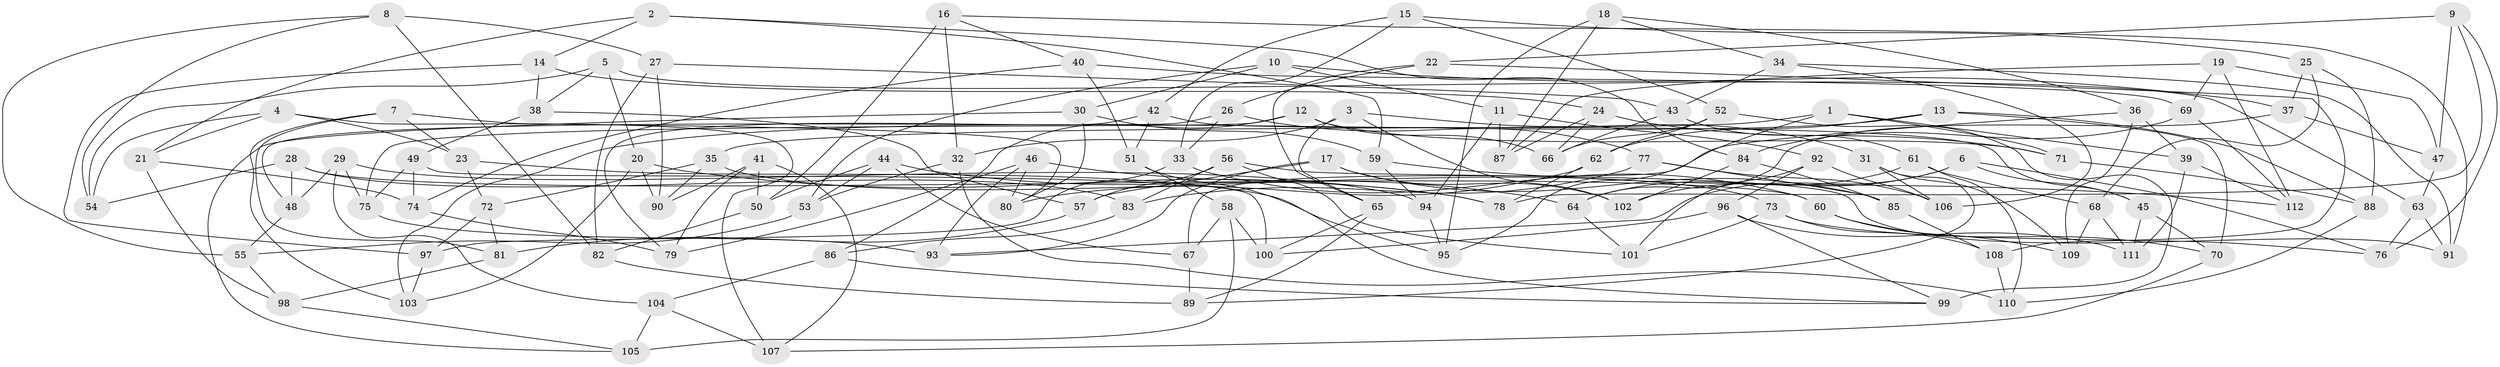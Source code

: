 // Generated by graph-tools (version 1.1) at 2025/50/03/09/25 03:50:47]
// undirected, 112 vertices, 224 edges
graph export_dot {
graph [start="1"]
  node [color=gray90,style=filled];
  1;
  2;
  3;
  4;
  5;
  6;
  7;
  8;
  9;
  10;
  11;
  12;
  13;
  14;
  15;
  16;
  17;
  18;
  19;
  20;
  21;
  22;
  23;
  24;
  25;
  26;
  27;
  28;
  29;
  30;
  31;
  32;
  33;
  34;
  35;
  36;
  37;
  38;
  39;
  40;
  41;
  42;
  43;
  44;
  45;
  46;
  47;
  48;
  49;
  50;
  51;
  52;
  53;
  54;
  55;
  56;
  57;
  58;
  59;
  60;
  61;
  62;
  63;
  64;
  65;
  66;
  67;
  68;
  69;
  70;
  71;
  72;
  73;
  74;
  75;
  76;
  77;
  78;
  79;
  80;
  81;
  82;
  83;
  84;
  85;
  86;
  87;
  88;
  89;
  90;
  91;
  92;
  93;
  94;
  95;
  96;
  97;
  98;
  99;
  100;
  101;
  102;
  103;
  104;
  105;
  106;
  107;
  108;
  109;
  110;
  111;
  112;
  1 -- 95;
  1 -- 35;
  1 -- 71;
  1 -- 39;
  2 -- 14;
  2 -- 59;
  2 -- 21;
  2 -- 84;
  3 -- 31;
  3 -- 32;
  3 -- 65;
  3 -- 102;
  4 -- 23;
  4 -- 21;
  4 -- 107;
  4 -- 54;
  5 -- 38;
  5 -- 63;
  5 -- 54;
  5 -- 20;
  6 -- 102;
  6 -- 76;
  6 -- 45;
  6 -- 93;
  7 -- 80;
  7 -- 103;
  7 -- 23;
  7 -- 81;
  8 -- 27;
  8 -- 82;
  8 -- 55;
  8 -- 54;
  9 -- 76;
  9 -- 78;
  9 -- 47;
  9 -- 22;
  10 -- 30;
  10 -- 53;
  10 -- 11;
  10 -- 37;
  11 -- 94;
  11 -- 92;
  11 -- 87;
  12 -- 71;
  12 -- 66;
  12 -- 75;
  12 -- 86;
  13 -- 103;
  13 -- 70;
  13 -- 62;
  13 -- 88;
  14 -- 24;
  14 -- 38;
  14 -- 97;
  15 -- 52;
  15 -- 33;
  15 -- 42;
  15 -- 25;
  16 -- 91;
  16 -- 50;
  16 -- 32;
  16 -- 40;
  17 -- 85;
  17 -- 102;
  17 -- 93;
  17 -- 57;
  18 -- 87;
  18 -- 36;
  18 -- 95;
  18 -- 34;
  19 -- 47;
  19 -- 112;
  19 -- 69;
  19 -- 87;
  20 -- 90;
  20 -- 78;
  20 -- 103;
  21 -- 98;
  21 -- 74;
  22 -- 65;
  22 -- 108;
  22 -- 26;
  23 -- 95;
  23 -- 72;
  24 -- 71;
  24 -- 87;
  24 -- 66;
  25 -- 88;
  25 -- 68;
  25 -- 37;
  26 -- 33;
  26 -- 77;
  26 -- 48;
  27 -- 82;
  27 -- 43;
  27 -- 90;
  28 -- 83;
  28 -- 48;
  28 -- 60;
  28 -- 54;
  29 -- 104;
  29 -- 94;
  29 -- 48;
  29 -- 75;
  30 -- 80;
  30 -- 59;
  30 -- 105;
  31 -- 106;
  31 -- 89;
  31 -- 109;
  32 -- 110;
  32 -- 53;
  33 -- 60;
  33 -- 97;
  34 -- 91;
  34 -- 106;
  34 -- 43;
  35 -- 72;
  35 -- 73;
  35 -- 90;
  36 -- 109;
  36 -- 39;
  36 -- 67;
  37 -- 47;
  37 -- 64;
  38 -- 57;
  38 -- 49;
  39 -- 111;
  39 -- 112;
  40 -- 69;
  40 -- 51;
  40 -- 74;
  41 -- 50;
  41 -- 90;
  41 -- 107;
  41 -- 79;
  42 -- 51;
  42 -- 79;
  42 -- 45;
  43 -- 61;
  43 -- 66;
  44 -- 78;
  44 -- 67;
  44 -- 50;
  44 -- 53;
  45 -- 70;
  45 -- 111;
  46 -- 80;
  46 -- 93;
  46 -- 64;
  46 -- 79;
  47 -- 63;
  48 -- 55;
  49 -- 75;
  49 -- 74;
  49 -- 100;
  50 -- 82;
  51 -- 58;
  51 -- 99;
  52 -- 62;
  52 -- 66;
  52 -- 99;
  53 -- 55;
  55 -- 98;
  56 -- 91;
  56 -- 101;
  56 -- 83;
  56 -- 57;
  57 -- 81;
  58 -- 100;
  58 -- 67;
  58 -- 105;
  59 -- 112;
  59 -- 94;
  60 -- 109;
  60 -- 70;
  61 -- 68;
  61 -- 64;
  61 -- 110;
  62 -- 80;
  62 -- 78;
  63 -- 76;
  63 -- 91;
  64 -- 101;
  65 -- 100;
  65 -- 89;
  67 -- 89;
  68 -- 109;
  68 -- 111;
  69 -- 112;
  69 -- 84;
  70 -- 107;
  71 -- 88;
  72 -- 81;
  72 -- 97;
  73 -- 76;
  73 -- 101;
  73 -- 108;
  74 -- 79;
  75 -- 93;
  77 -- 85;
  77 -- 106;
  77 -- 83;
  81 -- 98;
  82 -- 89;
  83 -- 86;
  84 -- 85;
  84 -- 102;
  85 -- 108;
  86 -- 99;
  86 -- 104;
  88 -- 110;
  92 -- 101;
  92 -- 106;
  92 -- 96;
  94 -- 95;
  96 -- 99;
  96 -- 100;
  96 -- 111;
  97 -- 103;
  98 -- 105;
  104 -- 105;
  104 -- 107;
  108 -- 110;
}
